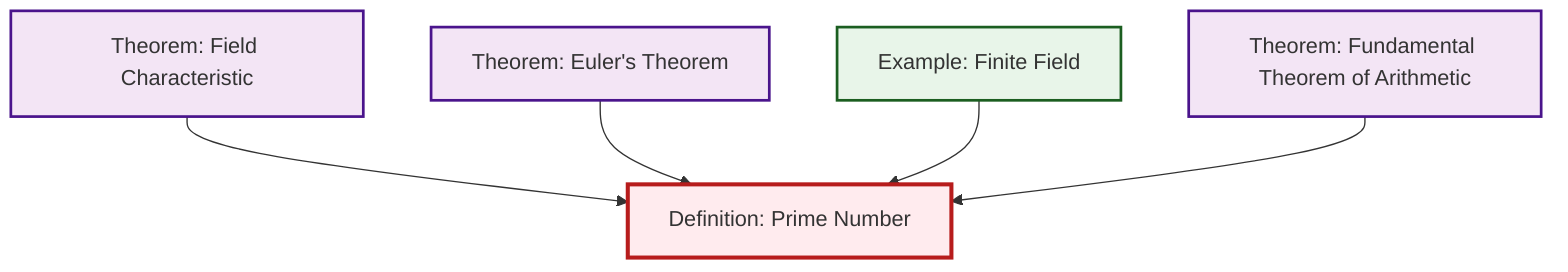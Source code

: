 graph TD
    classDef definition fill:#e1f5fe,stroke:#01579b,stroke-width:2px
    classDef theorem fill:#f3e5f5,stroke:#4a148c,stroke-width:2px
    classDef axiom fill:#fff3e0,stroke:#e65100,stroke-width:2px
    classDef example fill:#e8f5e9,stroke:#1b5e20,stroke-width:2px
    classDef current fill:#ffebee,stroke:#b71c1c,stroke-width:3px
    def-prime["Definition: Prime Number"]:::definition
    ex-finite-field["Example: Finite Field"]:::example
    thm-field-characteristic["Theorem: Field Characteristic"]:::theorem
    thm-euler["Theorem: Euler's Theorem"]:::theorem
    thm-fundamental-arithmetic["Theorem: Fundamental Theorem of Arithmetic"]:::theorem
    thm-field-characteristic --> def-prime
    thm-euler --> def-prime
    ex-finite-field --> def-prime
    thm-fundamental-arithmetic --> def-prime
    class def-prime current